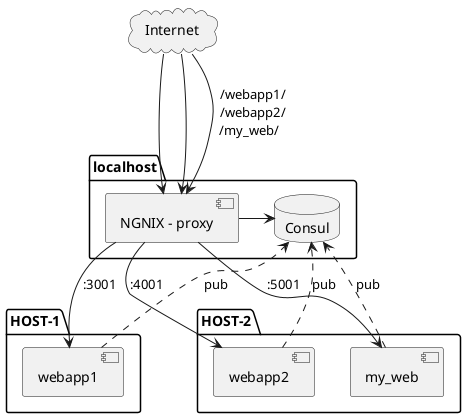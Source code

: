 
@startuml

cloud Internet

package "localhost" {

database Consul
[NGNIX - proxy] -right-> Consul

}

folder "HOST-1" {
    [webapp1]
}
folder "HOST-2" {
    [webapp2]
    [my_web]
}

[NGNIX - proxy] --> [webapp1] : ":3001"
[NGNIX - proxy] --> [webapp2] : ":4001"
[NGNIX - proxy] --> [my_web] : ":5001"

[webapp1] ..> Consul : pub
[webapp2] ..> Consul : pub
[my_web] ..> Consul : pub

Internet --> [NGNIX - proxy]
Internet --> [NGNIX - proxy]
Internet --> [NGNIX - proxy]       : "  /webapp1/\n  /webapp2/\n/my_web/"

@enduml